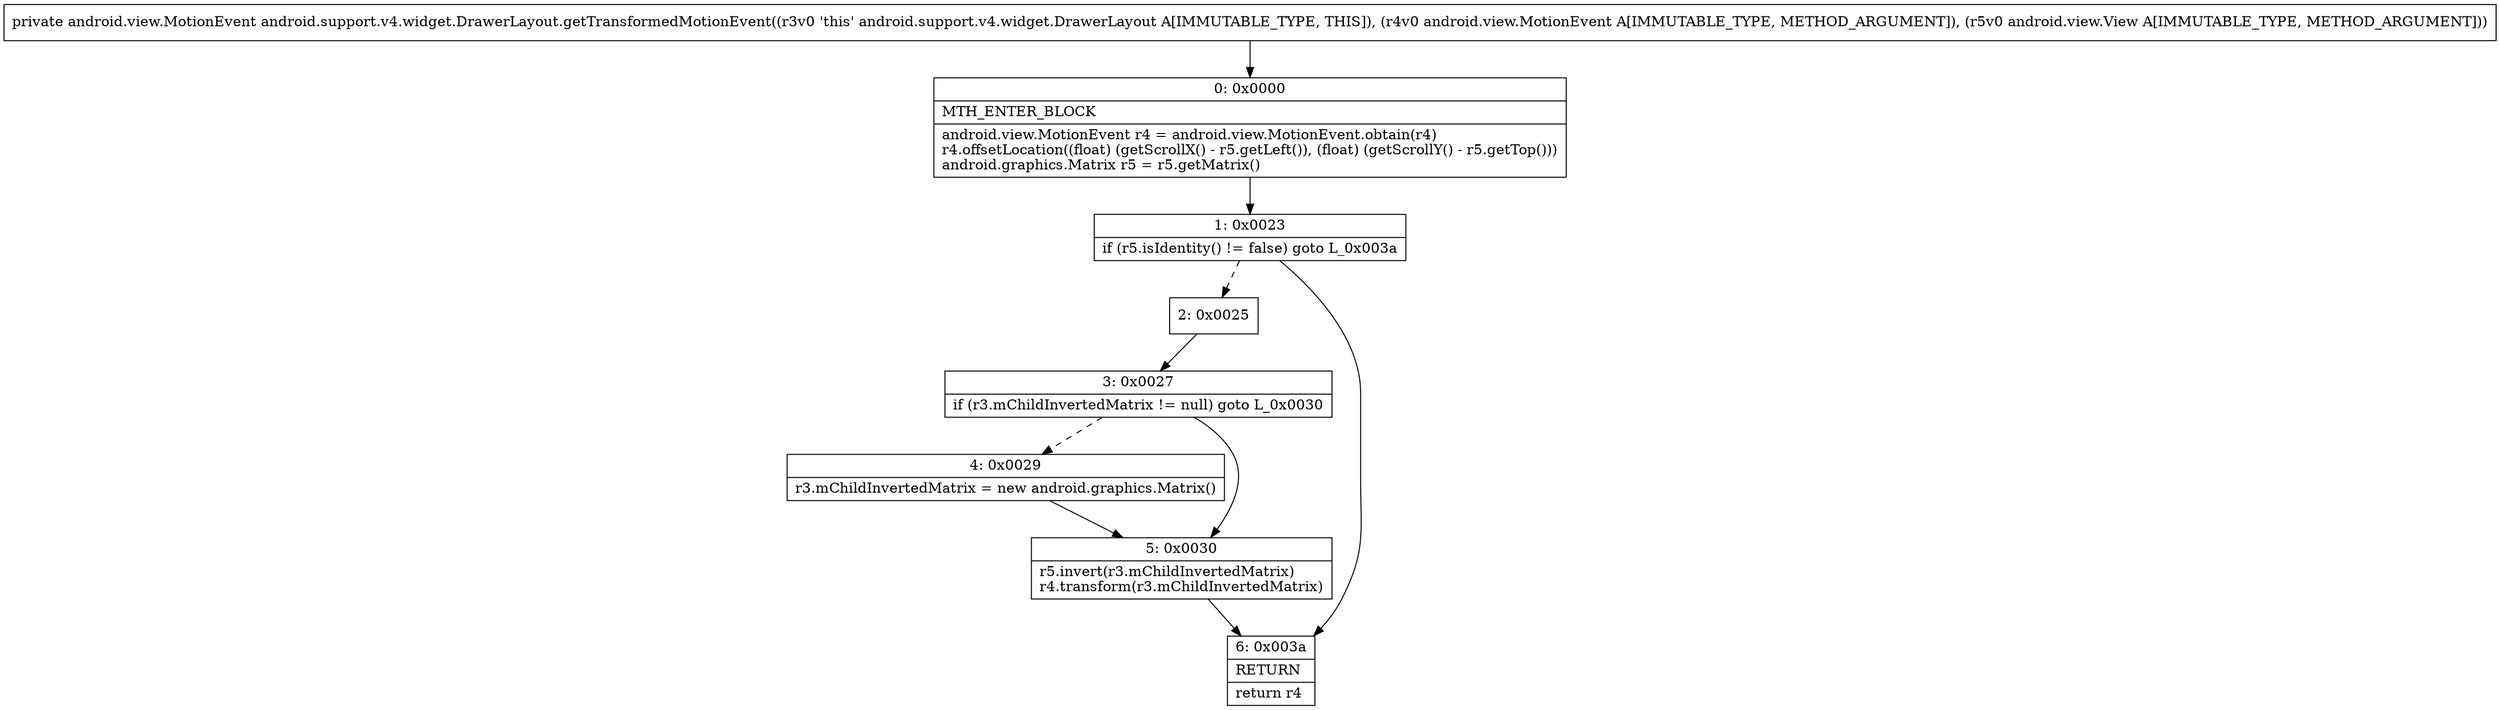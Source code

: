 digraph "CFG forandroid.support.v4.widget.DrawerLayout.getTransformedMotionEvent(Landroid\/view\/MotionEvent;Landroid\/view\/View;)Landroid\/view\/MotionEvent;" {
Node_0 [shape=record,label="{0\:\ 0x0000|MTH_ENTER_BLOCK\l|android.view.MotionEvent r4 = android.view.MotionEvent.obtain(r4)\lr4.offsetLocation((float) (getScrollX() \- r5.getLeft()), (float) (getScrollY() \- r5.getTop()))\landroid.graphics.Matrix r5 = r5.getMatrix()\l}"];
Node_1 [shape=record,label="{1\:\ 0x0023|if (r5.isIdentity() != false) goto L_0x003a\l}"];
Node_2 [shape=record,label="{2\:\ 0x0025}"];
Node_3 [shape=record,label="{3\:\ 0x0027|if (r3.mChildInvertedMatrix != null) goto L_0x0030\l}"];
Node_4 [shape=record,label="{4\:\ 0x0029|r3.mChildInvertedMatrix = new android.graphics.Matrix()\l}"];
Node_5 [shape=record,label="{5\:\ 0x0030|r5.invert(r3.mChildInvertedMatrix)\lr4.transform(r3.mChildInvertedMatrix)\l}"];
Node_6 [shape=record,label="{6\:\ 0x003a|RETURN\l|return r4\l}"];
MethodNode[shape=record,label="{private android.view.MotionEvent android.support.v4.widget.DrawerLayout.getTransformedMotionEvent((r3v0 'this' android.support.v4.widget.DrawerLayout A[IMMUTABLE_TYPE, THIS]), (r4v0 android.view.MotionEvent A[IMMUTABLE_TYPE, METHOD_ARGUMENT]), (r5v0 android.view.View A[IMMUTABLE_TYPE, METHOD_ARGUMENT])) }"];
MethodNode -> Node_0;
Node_0 -> Node_1;
Node_1 -> Node_2[style=dashed];
Node_1 -> Node_6;
Node_2 -> Node_3;
Node_3 -> Node_4[style=dashed];
Node_3 -> Node_5;
Node_4 -> Node_5;
Node_5 -> Node_6;
}

